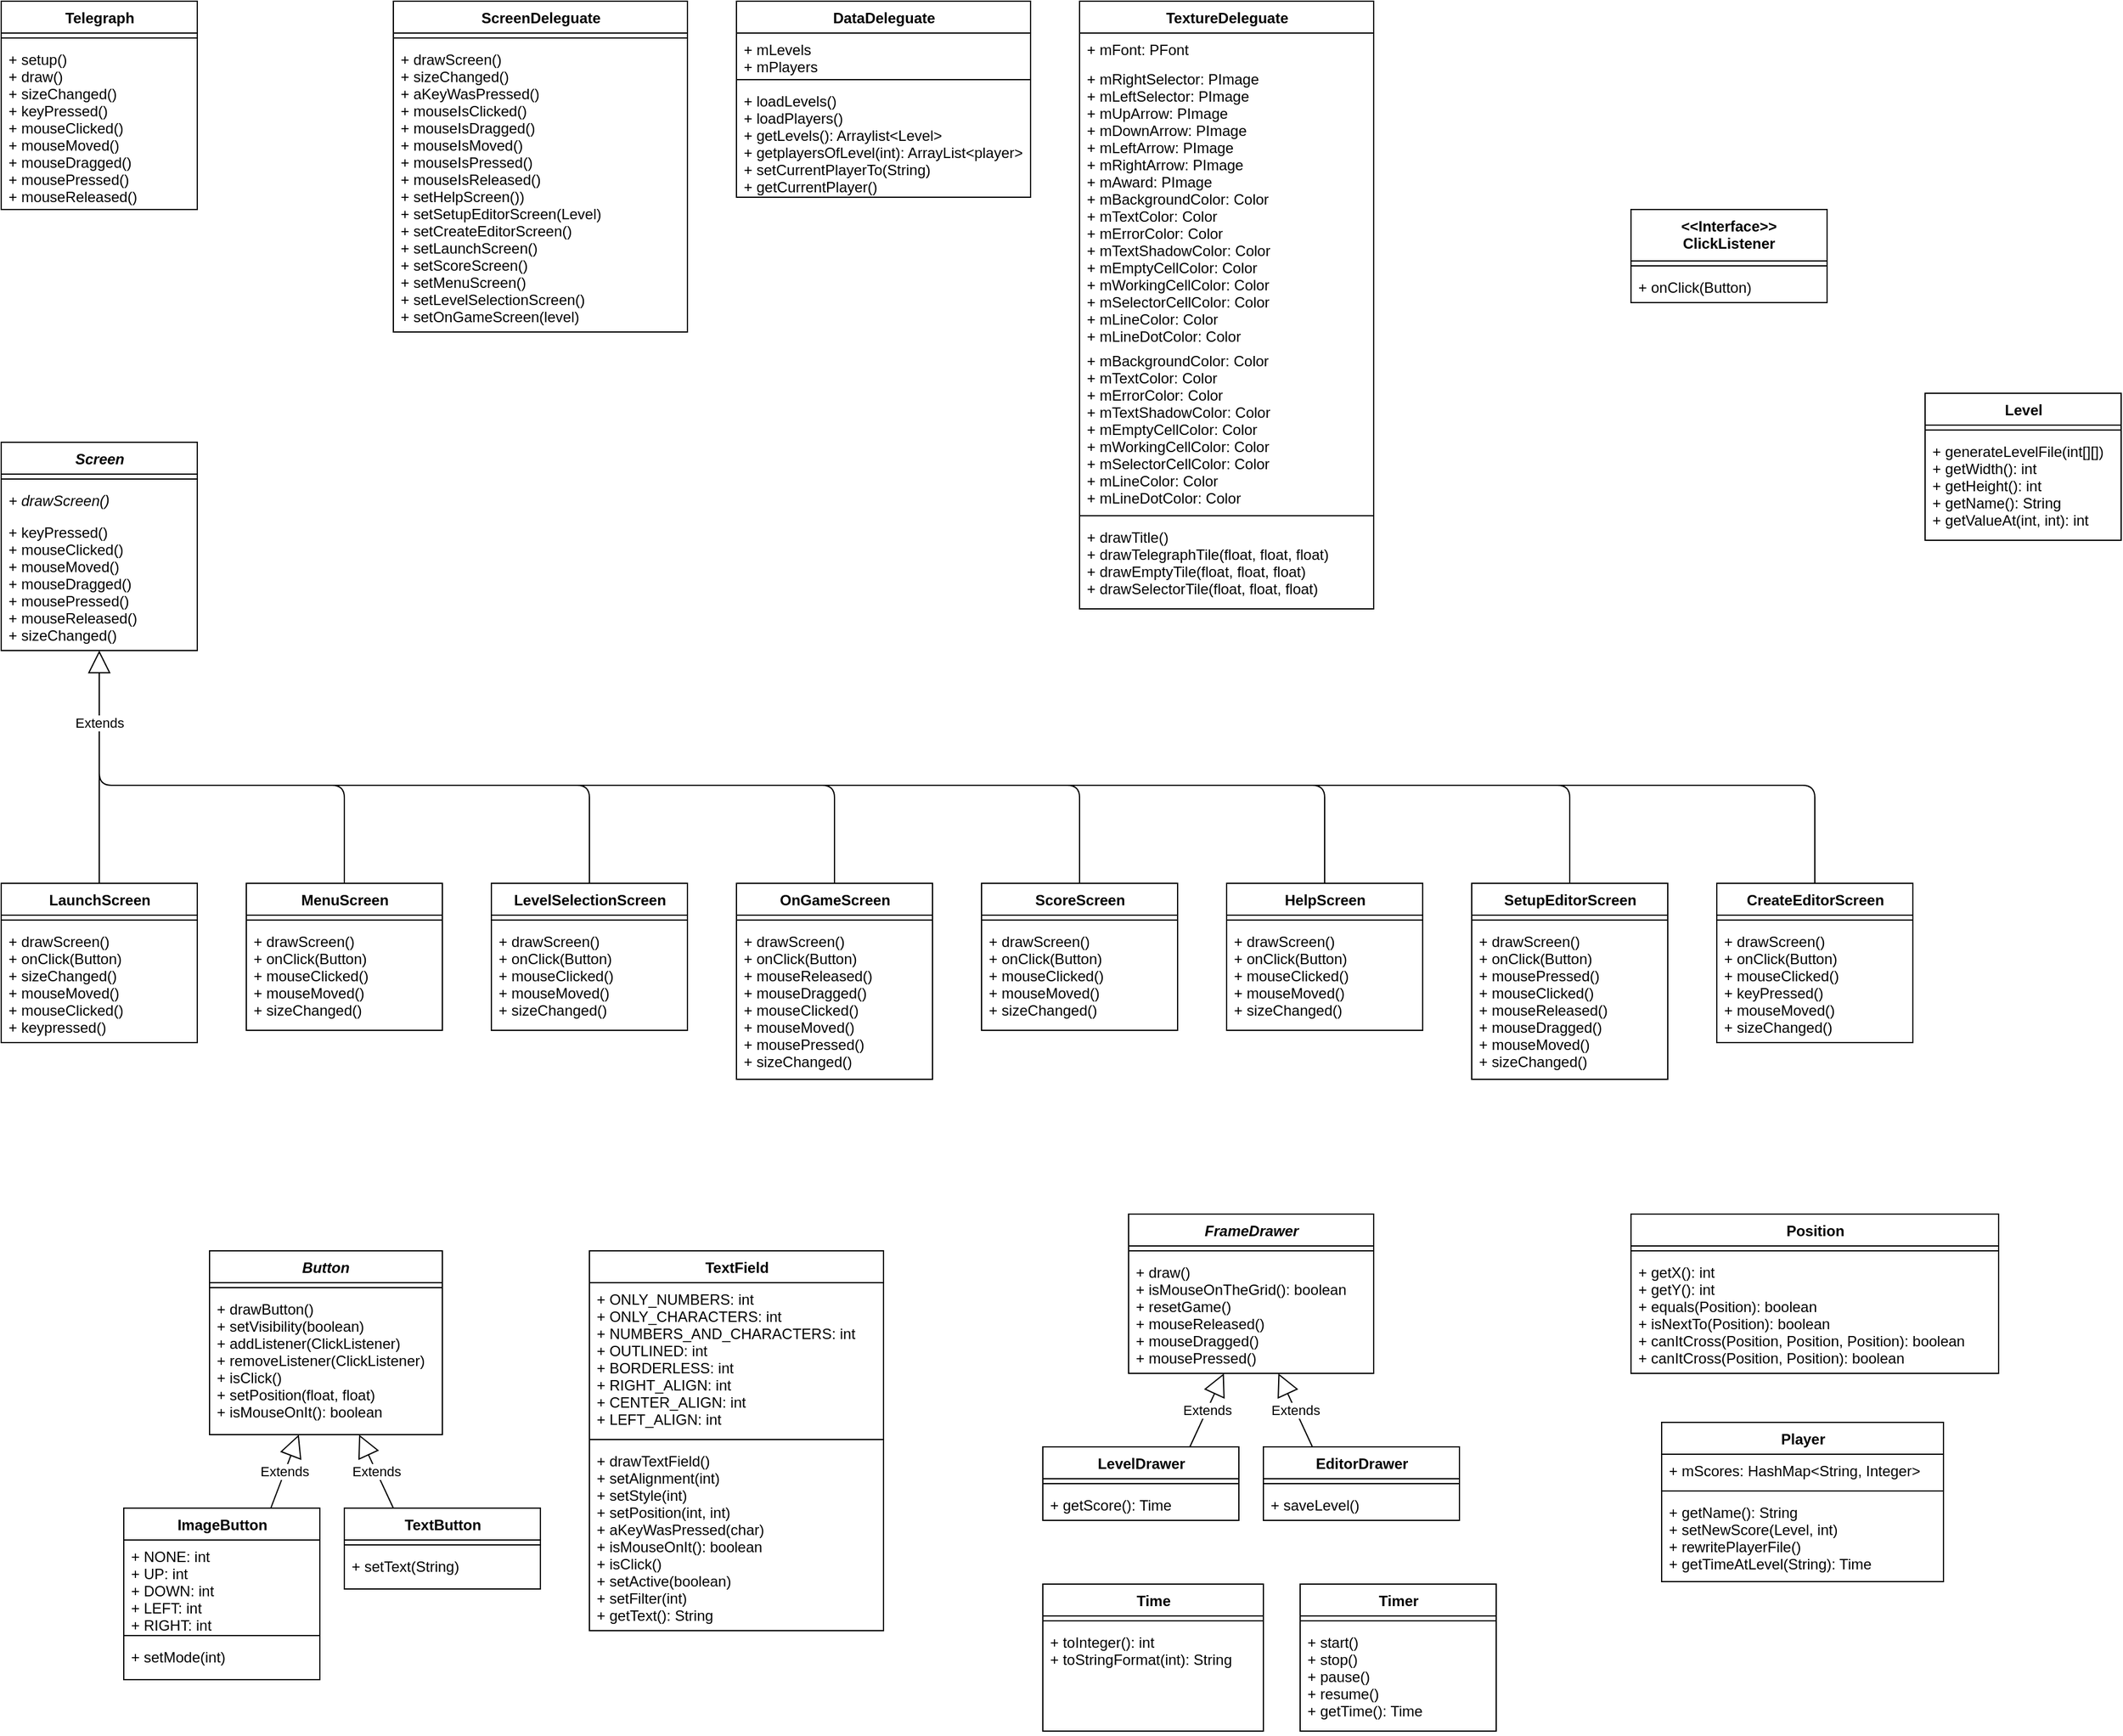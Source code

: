 <mxfile version="13.9.9" type="device"><diagram id="hDXYW0JQXmp1L1gfr8zi" name="Page-1"><mxGraphModel dx="3200" dy="1233" grid="1" gridSize="10" guides="1" tooltips="1" connect="1" arrows="1" fold="1" page="1" pageScale="1" pageWidth="1169" pageHeight="1654" math="0" shadow="0"><root><mxCell id="0"/><mxCell id="1" parent="0"/><mxCell id="KIcYWh7k9qcW6TDS45Hx-25" value="&lt;&lt;Interface&gt;&gt;&#10;ClickListener" style="swimlane;fontStyle=1;align=center;verticalAlign=top;childLayout=stackLayout;horizontal=1;startSize=42;horizontalStack=0;resizeParent=1;resizeParentMax=0;resizeLast=0;collapsible=1;marginBottom=0;shadow=0;gradientColor=none;" parent="1" vertex="1"><mxGeometry x="330" y="1050" width="160" height="76" as="geometry"><mxRectangle x="360" y="200" width="110" height="42" as="alternateBounds"/></mxGeometry></mxCell><mxCell id="KIcYWh7k9qcW6TDS45Hx-27" value="" style="line;strokeWidth=1;fillColor=none;align=left;verticalAlign=middle;spacingTop=-1;spacingLeft=3;spacingRight=3;rotatable=0;labelPosition=right;points=[];portConstraint=eastwest;" parent="KIcYWh7k9qcW6TDS45Hx-25" vertex="1"><mxGeometry y="42" width="160" height="8" as="geometry"/></mxCell><mxCell id="KIcYWh7k9qcW6TDS45Hx-28" value="+ onClick(Button)&#10;&#10;" style="text;strokeColor=none;fillColor=none;align=left;verticalAlign=top;spacingLeft=4;spacingRight=4;overflow=hidden;rotatable=0;points=[[0,0.5],[1,0.5]];portConstraint=eastwest;fontStyle=0" parent="KIcYWh7k9qcW6TDS45Hx-25" vertex="1"><mxGeometry y="50" width="160" height="26" as="geometry"/></mxCell><mxCell id="KIcYWh7k9qcW6TDS45Hx-39" value="CreateEditorScreen" style="swimlane;fontStyle=1;align=center;verticalAlign=top;childLayout=stackLayout;horizontal=1;startSize=26;horizontalStack=0;resizeParent=1;resizeParentMax=0;resizeLast=0;collapsible=1;marginBottom=0;shadow=0;gradientColor=none;html=1;" parent="1" vertex="1"><mxGeometry x="400" y="1600" width="160" height="130" as="geometry"/></mxCell><mxCell id="KIcYWh7k9qcW6TDS45Hx-41" value="" style="line;strokeWidth=1;fillColor=none;align=left;verticalAlign=middle;spacingTop=-1;spacingLeft=3;spacingRight=3;rotatable=0;labelPosition=right;points=[];portConstraint=eastwest;" parent="KIcYWh7k9qcW6TDS45Hx-39" vertex="1"><mxGeometry y="26" width="160" height="8" as="geometry"/></mxCell><mxCell id="KIcYWh7k9qcW6TDS45Hx-42" value="+ drawScreen()&#10;+ onClick(Button)&#10;+ mouseClicked()&#10;+ keyPressed()&#10;+ mouseMoved()&#10;+ sizeChanged()" style="text;strokeColor=none;fillColor=none;align=left;verticalAlign=top;spacingLeft=4;spacingRight=4;overflow=hidden;rotatable=0;points=[[0,0.5],[1,0.5]];portConstraint=eastwest;" parent="KIcYWh7k9qcW6TDS45Hx-39" vertex="1"><mxGeometry y="34" width="160" height="96" as="geometry"/></mxCell><mxCell id="KIcYWh7k9qcW6TDS45Hx-55" value="DataDeleguate" style="swimlane;fontStyle=1;align=center;verticalAlign=top;childLayout=stackLayout;horizontal=1;startSize=26;horizontalStack=0;resizeParent=1;resizeParentMax=0;resizeLast=0;collapsible=1;marginBottom=0;shadow=0;gradientColor=none;html=1;" parent="1" vertex="1"><mxGeometry x="-400" y="880" width="240" height="160" as="geometry"/></mxCell><mxCell id="KIcYWh7k9qcW6TDS45Hx-56" value="+ mLevels&#10;+ mPlayers" style="text;strokeColor=none;fillColor=none;align=left;verticalAlign=top;spacingLeft=4;spacingRight=4;overflow=hidden;rotatable=0;points=[[0,0.5],[1,0.5]];portConstraint=eastwest;" parent="KIcYWh7k9qcW6TDS45Hx-55" vertex="1"><mxGeometry y="26" width="240" height="34" as="geometry"/></mxCell><mxCell id="KIcYWh7k9qcW6TDS45Hx-57" value="" style="line;strokeWidth=1;fillColor=none;align=left;verticalAlign=middle;spacingTop=-1;spacingLeft=3;spacingRight=3;rotatable=0;labelPosition=right;points=[];portConstraint=eastwest;" parent="KIcYWh7k9qcW6TDS45Hx-55" vertex="1"><mxGeometry y="60" width="240" height="8" as="geometry"/></mxCell><mxCell id="KIcYWh7k9qcW6TDS45Hx-58" value="+ loadLevels()&#10;+ loadPlayers()&#10;+ getLevels(): Arraylist&lt;Level&gt;&#10;+ getplayersOfLevel(int): ArrayList&lt;player&gt;&#10;+ setCurrentPlayerTo(String)&#10;+ getCurrentPlayer()&#10;" style="text;strokeColor=none;fillColor=none;align=left;verticalAlign=top;spacingLeft=4;spacingRight=4;overflow=hidden;rotatable=0;points=[[0,0.5],[1,0.5]];portConstraint=eastwest;" parent="KIcYWh7k9qcW6TDS45Hx-55" vertex="1"><mxGeometry y="68" width="240" height="92" as="geometry"/></mxCell><mxCell id="KIcYWh7k9qcW6TDS45Hx-59" value="HelpScreen" style="swimlane;fontStyle=1;align=center;verticalAlign=top;childLayout=stackLayout;horizontal=1;startSize=26;horizontalStack=0;resizeParent=1;resizeParentMax=0;resizeLast=0;collapsible=1;marginBottom=0;shadow=0;gradientColor=none;html=1;" parent="1" vertex="1"><mxGeometry y="1600" width="160" height="120" as="geometry"/></mxCell><mxCell id="KIcYWh7k9qcW6TDS45Hx-61" value="" style="line;strokeWidth=1;fillColor=none;align=left;verticalAlign=middle;spacingTop=-1;spacingLeft=3;spacingRight=3;rotatable=0;labelPosition=right;points=[];portConstraint=eastwest;" parent="KIcYWh7k9qcW6TDS45Hx-59" vertex="1"><mxGeometry y="26" width="160" height="8" as="geometry"/></mxCell><mxCell id="KIcYWh7k9qcW6TDS45Hx-62" value="+ drawScreen()&#10;+ onClick(Button)&#10;+ mouseClicked()&#10;+ mouseMoved()&#10;+ sizeChanged()" style="text;strokeColor=none;fillColor=none;align=left;verticalAlign=top;spacingLeft=4;spacingRight=4;overflow=hidden;rotatable=0;points=[[0,0.5],[1,0.5]];portConstraint=eastwest;" parent="KIcYWh7k9qcW6TDS45Hx-59" vertex="1"><mxGeometry y="34" width="160" height="86" as="geometry"/></mxCell><mxCell id="KIcYWh7k9qcW6TDS45Hx-63" value="LaunchScreen" style="swimlane;fontStyle=1;align=center;verticalAlign=top;childLayout=stackLayout;horizontal=1;startSize=26;horizontalStack=0;resizeParent=1;resizeParentMax=0;resizeLast=0;collapsible=1;marginBottom=0;shadow=0;gradientColor=none;html=1;" parent="1" vertex="1"><mxGeometry x="-1000" y="1600" width="160" height="130" as="geometry"/></mxCell><mxCell id="KIcYWh7k9qcW6TDS45Hx-65" value="" style="line;strokeWidth=1;fillColor=none;align=left;verticalAlign=middle;spacingTop=-1;spacingLeft=3;spacingRight=3;rotatable=0;labelPosition=right;points=[];portConstraint=eastwest;" parent="KIcYWh7k9qcW6TDS45Hx-63" vertex="1"><mxGeometry y="26" width="160" height="8" as="geometry"/></mxCell><mxCell id="KIcYWh7k9qcW6TDS45Hx-66" value="+ drawScreen()&#10;+ onClick(Button)&#10;+ sizeChanged()&#10;+ mouseMoved()&#10;+ mouseClicked()&#10;+ keypressed()&#10;&#10;" style="text;strokeColor=none;fillColor=none;align=left;verticalAlign=top;spacingLeft=4;spacingRight=4;overflow=hidden;rotatable=0;points=[[0,0.5],[1,0.5]];portConstraint=eastwest;" parent="KIcYWh7k9qcW6TDS45Hx-63" vertex="1"><mxGeometry y="34" width="160" height="96" as="geometry"/></mxCell><mxCell id="KIcYWh7k9qcW6TDS45Hx-69" value="Level" style="swimlane;fontStyle=1;align=center;verticalAlign=top;childLayout=stackLayout;horizontal=1;startSize=26;horizontalStack=0;resizeParent=1;resizeParentMax=0;resizeLast=0;collapsible=1;marginBottom=0;shadow=0;gradientColor=none;html=1;" parent="1" vertex="1"><mxGeometry x="570" y="1200" width="160" height="120" as="geometry"/></mxCell><mxCell id="KIcYWh7k9qcW6TDS45Hx-71" value="" style="line;strokeWidth=1;fillColor=none;align=left;verticalAlign=middle;spacingTop=-1;spacingLeft=3;spacingRight=3;rotatable=0;labelPosition=right;points=[];portConstraint=eastwest;" parent="KIcYWh7k9qcW6TDS45Hx-69" vertex="1"><mxGeometry y="26" width="160" height="8" as="geometry"/></mxCell><mxCell id="KIcYWh7k9qcW6TDS45Hx-72" value="+ generateLevelFile(int[][])&#10;+ getWidth(): int&#10;+ getHeight(): int&#10;+ getName(): String&#10;+ getValueAt(int, int): int&#10;" style="text;strokeColor=none;fillColor=none;align=left;verticalAlign=top;spacingLeft=4;spacingRight=4;overflow=hidden;rotatable=0;points=[[0,0.5],[1,0.5]];portConstraint=eastwest;" parent="KIcYWh7k9qcW6TDS45Hx-69" vertex="1"><mxGeometry y="34" width="160" height="86" as="geometry"/></mxCell><mxCell id="KIcYWh7k9qcW6TDS45Hx-91" value="LevelSelectionScreen" style="swimlane;fontStyle=1;align=center;verticalAlign=top;childLayout=stackLayout;horizontal=1;startSize=26;horizontalStack=0;resizeParent=1;resizeParentMax=0;resizeLast=0;collapsible=1;marginBottom=0;shadow=0;gradientColor=none;html=1;" parent="1" vertex="1"><mxGeometry x="-600" y="1600" width="160" height="120" as="geometry"/></mxCell><mxCell id="KIcYWh7k9qcW6TDS45Hx-93" value="" style="line;strokeWidth=1;fillColor=none;align=left;verticalAlign=middle;spacingTop=-1;spacingLeft=3;spacingRight=3;rotatable=0;labelPosition=right;points=[];portConstraint=eastwest;" parent="KIcYWh7k9qcW6TDS45Hx-91" vertex="1"><mxGeometry y="26" width="160" height="8" as="geometry"/></mxCell><mxCell id="KIcYWh7k9qcW6TDS45Hx-94" value="+ drawScreen()&#10;+ onClick(Button)&#10;+ mouseClicked()&#10;+ mouseMoved()&#10;+ sizeChanged()" style="text;strokeColor=none;fillColor=none;align=left;verticalAlign=top;spacingLeft=4;spacingRight=4;overflow=hidden;rotatable=0;points=[[0,0.5],[1,0.5]];portConstraint=eastwest;" parent="KIcYWh7k9qcW6TDS45Hx-91" vertex="1"><mxGeometry y="34" width="160" height="86" as="geometry"/></mxCell><mxCell id="KIcYWh7k9qcW6TDS45Hx-95" value="MenuScreen" style="swimlane;fontStyle=1;align=center;verticalAlign=top;childLayout=stackLayout;horizontal=1;startSize=26;horizontalStack=0;resizeParent=1;resizeParentMax=0;resizeLast=0;collapsible=1;marginBottom=0;shadow=0;gradientColor=none;html=1;" parent="1" vertex="1"><mxGeometry x="-800" y="1600" width="160" height="120" as="geometry"/></mxCell><mxCell id="KIcYWh7k9qcW6TDS45Hx-97" value="" style="line;strokeWidth=1;fillColor=none;align=left;verticalAlign=middle;spacingTop=-1;spacingLeft=3;spacingRight=3;rotatable=0;labelPosition=right;points=[];portConstraint=eastwest;" parent="KIcYWh7k9qcW6TDS45Hx-95" vertex="1"><mxGeometry y="26" width="160" height="8" as="geometry"/></mxCell><mxCell id="KIcYWh7k9qcW6TDS45Hx-98" value="+ drawScreen()&#10;+ onClick(Button)&#10;+ mouseClicked()&#10;+ mouseMoved()&#10;+ sizeChanged()" style="text;strokeColor=none;fillColor=none;align=left;verticalAlign=top;spacingLeft=4;spacingRight=4;overflow=hidden;rotatable=0;points=[[0,0.5],[1,0.5]];portConstraint=eastwest;" parent="KIcYWh7k9qcW6TDS45Hx-95" vertex="1"><mxGeometry y="34" width="160" height="86" as="geometry"/></mxCell><mxCell id="KIcYWh7k9qcW6TDS45Hx-99" value="OnGameScreen" style="swimlane;fontStyle=1;align=center;verticalAlign=top;childLayout=stackLayout;horizontal=1;startSize=26;horizontalStack=0;resizeParent=1;resizeParentMax=0;resizeLast=0;collapsible=1;marginBottom=0;shadow=0;gradientColor=none;html=1;" parent="1" vertex="1"><mxGeometry x="-400" y="1600" width="160" height="160" as="geometry"/></mxCell><mxCell id="KIcYWh7k9qcW6TDS45Hx-101" value="" style="line;strokeWidth=1;fillColor=none;align=left;verticalAlign=middle;spacingTop=-1;spacingLeft=3;spacingRight=3;rotatable=0;labelPosition=right;points=[];portConstraint=eastwest;" parent="KIcYWh7k9qcW6TDS45Hx-99" vertex="1"><mxGeometry y="26" width="160" height="8" as="geometry"/></mxCell><mxCell id="KIcYWh7k9qcW6TDS45Hx-102" value="+ drawScreen()&#10;+ onClick(Button)&#10;+ mouseReleased()&#10;+ mouseDragged()&#10;+ mouseClicked()&#10;+ mouseMoved()&#10;+ mousePressed()&#10;+ sizeChanged()" style="text;strokeColor=none;fillColor=none;align=left;verticalAlign=top;spacingLeft=4;spacingRight=4;overflow=hidden;rotatable=0;points=[[0,0.5],[1,0.5]];portConstraint=eastwest;" parent="KIcYWh7k9qcW6TDS45Hx-99" vertex="1"><mxGeometry y="34" width="160" height="126" as="geometry"/></mxCell><mxCell id="KIcYWh7k9qcW6TDS45Hx-103" value="Player" style="swimlane;fontStyle=1;align=center;verticalAlign=top;childLayout=stackLayout;horizontal=1;startSize=26;horizontalStack=0;resizeParent=1;resizeParentMax=0;resizeLast=0;collapsible=1;marginBottom=0;shadow=0;gradientColor=none;html=1;" parent="1" vertex="1"><mxGeometry x="355" y="2040" width="230" height="130" as="geometry"/></mxCell><mxCell id="KIcYWh7k9qcW6TDS45Hx-104" value="+ mScores: HashMap&lt;String, Integer&gt;" style="text;strokeColor=none;fillColor=none;align=left;verticalAlign=top;spacingLeft=4;spacingRight=4;overflow=hidden;rotatable=0;points=[[0,0.5],[1,0.5]];portConstraint=eastwest;" parent="KIcYWh7k9qcW6TDS45Hx-103" vertex="1"><mxGeometry y="26" width="230" height="26" as="geometry"/></mxCell><mxCell id="KIcYWh7k9qcW6TDS45Hx-105" value="" style="line;strokeWidth=1;fillColor=none;align=left;verticalAlign=middle;spacingTop=-1;spacingLeft=3;spacingRight=3;rotatable=0;labelPosition=right;points=[];portConstraint=eastwest;" parent="KIcYWh7k9qcW6TDS45Hx-103" vertex="1"><mxGeometry y="52" width="230" height="8" as="geometry"/></mxCell><mxCell id="KIcYWh7k9qcW6TDS45Hx-106" value="+ getName(): String&#10;+ setNewScore(Level, int)&#10;+ rewritePlayerFile()&#10;+ getTimeAtLevel(String): Time" style="text;strokeColor=none;fillColor=none;align=left;verticalAlign=top;spacingLeft=4;spacingRight=4;overflow=hidden;rotatable=0;points=[[0,0.5],[1,0.5]];portConstraint=eastwest;" parent="KIcYWh7k9qcW6TDS45Hx-103" vertex="1"><mxGeometry y="60" width="230" height="70" as="geometry"/></mxCell><mxCell id="KIcYWh7k9qcW6TDS45Hx-107" value="Position" style="swimlane;fontStyle=1;align=center;verticalAlign=top;childLayout=stackLayout;horizontal=1;startSize=26;horizontalStack=0;resizeParent=1;resizeParentMax=0;resizeLast=0;collapsible=1;marginBottom=0;shadow=0;gradientColor=none;html=1;" parent="1" vertex="1"><mxGeometry x="330" y="1870" width="300" height="130" as="geometry"/></mxCell><mxCell id="KIcYWh7k9qcW6TDS45Hx-109" value="" style="line;strokeWidth=1;fillColor=none;align=left;verticalAlign=middle;spacingTop=-1;spacingLeft=3;spacingRight=3;rotatable=0;labelPosition=right;points=[];portConstraint=eastwest;" parent="KIcYWh7k9qcW6TDS45Hx-107" vertex="1"><mxGeometry y="26" width="300" height="8" as="geometry"/></mxCell><mxCell id="KIcYWh7k9qcW6TDS45Hx-110" value="+ getX(): int&#10;+ getY(): int&#10;+ equals(Position): boolean&#10;+ isNextTo(Position): boolean&#10;+ canItCross(Position, Position, Position): boolean&#10;+ canItCross(Position, Position): boolean&#10;" style="text;strokeColor=none;fillColor=none;align=left;verticalAlign=top;spacingLeft=4;spacingRight=4;overflow=hidden;rotatable=0;points=[[0,0.5],[1,0.5]];portConstraint=eastwest;" parent="KIcYWh7k9qcW6TDS45Hx-107" vertex="1"><mxGeometry y="34" width="300" height="96" as="geometry"/></mxCell><mxCell id="KIcYWh7k9qcW6TDS45Hx-111" value="ScoreScreen" style="swimlane;fontStyle=1;align=center;verticalAlign=top;childLayout=stackLayout;horizontal=1;startSize=26;horizontalStack=0;resizeParent=1;resizeParentMax=0;resizeLast=0;collapsible=1;marginBottom=0;shadow=0;gradientColor=none;html=1;" parent="1" vertex="1"><mxGeometry x="-200" y="1600" width="160" height="120" as="geometry"/></mxCell><mxCell id="KIcYWh7k9qcW6TDS45Hx-113" value="" style="line;strokeWidth=1;fillColor=none;align=left;verticalAlign=middle;spacingTop=-1;spacingLeft=3;spacingRight=3;rotatable=0;labelPosition=right;points=[];portConstraint=eastwest;" parent="KIcYWh7k9qcW6TDS45Hx-111" vertex="1"><mxGeometry y="26" width="160" height="8" as="geometry"/></mxCell><mxCell id="KIcYWh7k9qcW6TDS45Hx-114" value="+ drawScreen()&#10;+ onClick(Button)&#10;+ mouseClicked()&#10;+ mouseMoved()&#10;+ sizeChanged()" style="text;strokeColor=none;fillColor=none;align=left;verticalAlign=top;spacingLeft=4;spacingRight=4;overflow=hidden;rotatable=0;points=[[0,0.5],[1,0.5]];portConstraint=eastwest;" parent="KIcYWh7k9qcW6TDS45Hx-111" vertex="1"><mxGeometry y="34" width="160" height="86" as="geometry"/></mxCell><mxCell id="KIcYWh7k9qcW6TDS45Hx-115" value="&lt;i&gt;Screen&lt;/i&gt;" style="swimlane;fontStyle=1;align=center;verticalAlign=top;childLayout=stackLayout;horizontal=1;startSize=26;horizontalStack=0;resizeParent=1;resizeParentMax=0;resizeLast=0;collapsible=1;marginBottom=0;shadow=0;gradientColor=none;html=1;" parent="1" vertex="1"><mxGeometry x="-1000" y="1240" width="160" height="170" as="geometry"><mxRectangle x="-1000" y="1120" width="70" height="26" as="alternateBounds"/></mxGeometry></mxCell><mxCell id="KIcYWh7k9qcW6TDS45Hx-117" value="" style="line;strokeWidth=1;fillColor=none;align=left;verticalAlign=middle;spacingTop=-1;spacingLeft=3;spacingRight=3;rotatable=0;labelPosition=right;points=[];portConstraint=eastwest;" parent="KIcYWh7k9qcW6TDS45Hx-115" vertex="1"><mxGeometry y="26" width="160" height="8" as="geometry"/></mxCell><mxCell id="KIcYWh7k9qcW6TDS45Hx-118" value="+ drawScreen()" style="text;strokeColor=none;fillColor=none;align=left;verticalAlign=top;spacingLeft=4;spacingRight=4;overflow=hidden;rotatable=0;points=[[0,0.5],[1,0.5]];portConstraint=eastwest;fontStyle=2" parent="KIcYWh7k9qcW6TDS45Hx-115" vertex="1"><mxGeometry y="34" width="160" height="26" as="geometry"/></mxCell><mxCell id="KIcYWh7k9qcW6TDS45Hx-122" value="+ keyPressed()&#10;+ mouseClicked()&#10;+ mouseMoved()&#10;+ mouseDragged()&#10;+ mousePressed()&#10;+ mouseReleased()&#10;+ sizeChanged()" style="text;strokeColor=none;fillColor=none;align=left;verticalAlign=top;spacingLeft=4;spacingRight=4;overflow=hidden;rotatable=0;points=[[0,0.5],[1,0.5]];portConstraint=eastwest;" parent="KIcYWh7k9qcW6TDS45Hx-115" vertex="1"><mxGeometry y="60" width="160" height="110" as="geometry"/></mxCell><mxCell id="KIcYWh7k9qcW6TDS45Hx-123" value="ScreenDeleguate" style="swimlane;fontStyle=1;align=center;verticalAlign=top;childLayout=stackLayout;horizontal=1;startSize=26;horizontalStack=0;resizeParent=1;resizeParentMax=0;resizeLast=0;collapsible=1;marginBottom=0;shadow=0;gradientColor=none;html=1;" parent="1" vertex="1"><mxGeometry x="-680" y="880" width="240" height="270" as="geometry"/></mxCell><mxCell id="KIcYWh7k9qcW6TDS45Hx-125" value="" style="line;strokeWidth=1;fillColor=none;align=left;verticalAlign=middle;spacingTop=-1;spacingLeft=3;spacingRight=3;rotatable=0;labelPosition=right;points=[];portConstraint=eastwest;" parent="KIcYWh7k9qcW6TDS45Hx-123" vertex="1"><mxGeometry y="26" width="240" height="8" as="geometry"/></mxCell><mxCell id="KIcYWh7k9qcW6TDS45Hx-126" value="+ drawScreen()&#10;+ sizeChanged()&#10;+ aKeyWasPressed()&#10;+ mouseIsClicked()&#10;+ mouseIsDragged()&#10;+ mouseIsMoved()&#10;+ mouseIsPressed()&#10;+ mouseIsReleased()&#10;+ setHelpScreen())&#10;+ setSetupEditorScreen(Level)&#10;+ setCreateEditorScreen()&#10;+ setLaunchScreen()&#10;+ setScoreScreen()&#10;+ setMenuScreen()&#10;+ setLevelSelectionScreen()&#10;+ setOnGameScreen(level)&#10;" style="text;strokeColor=none;fillColor=none;align=left;verticalAlign=top;spacingLeft=4;spacingRight=4;overflow=hidden;rotatable=0;points=[[0,0.5],[1,0.5]];portConstraint=eastwest;" parent="KIcYWh7k9qcW6TDS45Hx-123" vertex="1"><mxGeometry y="34" width="240" height="236" as="geometry"/></mxCell><mxCell id="KIcYWh7k9qcW6TDS45Hx-127" value="SetupEditorScreen" style="swimlane;fontStyle=1;align=center;verticalAlign=top;childLayout=stackLayout;horizontal=1;startSize=26;horizontalStack=0;resizeParent=1;resizeParentMax=0;resizeLast=0;collapsible=1;marginBottom=0;shadow=0;gradientColor=none;html=1;" parent="1" vertex="1"><mxGeometry x="200" y="1600" width="160" height="160" as="geometry"/></mxCell><mxCell id="KIcYWh7k9qcW6TDS45Hx-129" value="" style="line;strokeWidth=1;fillColor=none;align=left;verticalAlign=middle;spacingTop=-1;spacingLeft=3;spacingRight=3;rotatable=0;labelPosition=right;points=[];portConstraint=eastwest;" parent="KIcYWh7k9qcW6TDS45Hx-127" vertex="1"><mxGeometry y="26" width="160" height="8" as="geometry"/></mxCell><mxCell id="KIcYWh7k9qcW6TDS45Hx-130" value="+ drawScreen()&#10;+ onClick(Button)&#10;+ mousePressed()&#10;+ mouseClicked()&#10;+ mouseReleased()&#10;+ mouseDragged()&#10;+ mouseMoved()&#10;+ sizeChanged()" style="text;strokeColor=none;fillColor=none;align=left;verticalAlign=top;spacingLeft=4;spacingRight=4;overflow=hidden;rotatable=0;points=[[0,0.5],[1,0.5]];portConstraint=eastwest;" parent="KIcYWh7k9qcW6TDS45Hx-127" vertex="1"><mxGeometry y="34" width="160" height="126" as="geometry"/></mxCell><mxCell id="KIcYWh7k9qcW6TDS45Hx-131" value="Telegraph" style="swimlane;fontStyle=1;align=center;verticalAlign=top;childLayout=stackLayout;horizontal=1;startSize=26;horizontalStack=0;resizeParent=1;resizeParentMax=0;resizeLast=0;collapsible=1;marginBottom=0;shadow=0;gradientColor=none;html=1;" parent="1" vertex="1"><mxGeometry x="-1000" y="880" width="160" height="170" as="geometry"/></mxCell><mxCell id="KIcYWh7k9qcW6TDS45Hx-133" value="" style="line;strokeWidth=1;fillColor=none;align=left;verticalAlign=middle;spacingTop=-1;spacingLeft=3;spacingRight=3;rotatable=0;labelPosition=right;points=[];portConstraint=eastwest;" parent="KIcYWh7k9qcW6TDS45Hx-131" vertex="1"><mxGeometry y="26" width="160" height="8" as="geometry"/></mxCell><mxCell id="KIcYWh7k9qcW6TDS45Hx-134" value="+ setup()&#10;+ draw()&#10;+ sizeChanged()&#10;+ keyPressed()&#10;+ mouseClicked()&#10;+ mouseMoved()&#10;+ mouseDragged()&#10;+ mousePressed()&#10;+ mouseReleased()" style="text;strokeColor=none;fillColor=none;align=left;verticalAlign=top;spacingLeft=4;spacingRight=4;overflow=hidden;rotatable=0;points=[[0,0.5],[1,0.5]];portConstraint=eastwest;" parent="KIcYWh7k9qcW6TDS45Hx-131" vertex="1"><mxGeometry y="34" width="160" height="136" as="geometry"/></mxCell><mxCell id="KIcYWh7k9qcW6TDS45Hx-135" value="TextField" style="swimlane;fontStyle=1;align=center;verticalAlign=top;childLayout=stackLayout;horizontal=1;startSize=26;horizontalStack=0;resizeParent=1;resizeParentMax=0;resizeLast=0;collapsible=1;marginBottom=0;shadow=0;gradientColor=none;html=1;" parent="1" vertex="1"><mxGeometry x="-520" y="1900" width="240" height="310" as="geometry"/></mxCell><mxCell id="KIcYWh7k9qcW6TDS45Hx-136" value="+ ONLY_NUMBERS: int&#10;+ ONLY_CHARACTERS: int&#10;+ NUMBERS_AND_CHARACTERS: int&#10;+ OUTLINED: int&#10;+ BORDERLESS: int&#10;+ RIGHT_ALIGN: int&#10;+ CENTER_ALIGN: int&#10;+ LEFT_ALIGN: int" style="text;strokeColor=none;fillColor=none;align=left;verticalAlign=top;spacingLeft=4;spacingRight=4;overflow=hidden;rotatable=0;points=[[0,0.5],[1,0.5]];portConstraint=eastwest;" parent="KIcYWh7k9qcW6TDS45Hx-135" vertex="1"><mxGeometry y="26" width="240" height="124" as="geometry"/></mxCell><mxCell id="KIcYWh7k9qcW6TDS45Hx-137" value="" style="line;strokeWidth=1;fillColor=none;align=left;verticalAlign=middle;spacingTop=-1;spacingLeft=3;spacingRight=3;rotatable=0;labelPosition=right;points=[];portConstraint=eastwest;" parent="KIcYWh7k9qcW6TDS45Hx-135" vertex="1"><mxGeometry y="150" width="240" height="8" as="geometry"/></mxCell><mxCell id="KIcYWh7k9qcW6TDS45Hx-138" value="+ drawTextField()&#10;+ setAlignment(int)&#10;+ setStyle(int)&#10;+ setPosition(int, int)&#10;+ aKeyWasPressed(char)&#10;+ isMouseOnIt(): boolean&#10;+ isClick()&#10;+ setActive(boolean)&#10;+ setFilter(int)&#10;+ getText(): String&#10;&#10;" style="text;strokeColor=none;fillColor=none;align=left;verticalAlign=top;spacingLeft=4;spacingRight=4;overflow=hidden;rotatable=0;points=[[0,0.5],[1,0.5]];portConstraint=eastwest;" parent="KIcYWh7k9qcW6TDS45Hx-135" vertex="1"><mxGeometry y="158" width="240" height="152" as="geometry"/></mxCell><mxCell id="KIcYWh7k9qcW6TDS45Hx-139" value="TextureDeleguate" style="swimlane;fontStyle=1;align=center;verticalAlign=top;childLayout=stackLayout;horizontal=1;startSize=26;horizontalStack=0;resizeParent=1;resizeParentMax=0;resizeLast=0;collapsible=1;marginBottom=0;shadow=0;gradientColor=none;html=1;" parent="1" vertex="1"><mxGeometry x="-120" y="880" width="240" height="496" as="geometry"/></mxCell><mxCell id="KIcYWh7k9qcW6TDS45Hx-140" value="+ mFont: PFont" style="text;strokeColor=none;fillColor=none;align=left;verticalAlign=top;spacingLeft=4;spacingRight=4;overflow=hidden;rotatable=0;points=[[0,0.5],[1,0.5]];portConstraint=eastwest;" parent="KIcYWh7k9qcW6TDS45Hx-139" vertex="1"><mxGeometry y="26" width="240" height="24" as="geometry"/></mxCell><mxCell id="KIcYWh7k9qcW6TDS45Hx-143" value="+ mRightSelector: PImage&#10;+ mLeftSelector: PImage&#10;+ mUpArrow: PImage&#10;+ mDownArrow: PImage&#10;+ mLeftArrow: PImage&#10;+ mRightArrow: PImage&#10;+ mAward: PImage&#10;+ mBackgroundColor: Color&#10;+ mTextColor: Color&#10;+ mErrorColor: Color&#10;+ mTextShadowColor: Color&#10;+ mEmptyCellColor: Color&#10;+ mWorkingCellColor: Color&#10;+ mSelectorCellColor: Color&#10;+ mLineColor: Color&#10;+ mLineDotColor: Color" style="text;strokeColor=none;fillColor=none;align=left;verticalAlign=top;spacingLeft=4;spacingRight=4;overflow=hidden;rotatable=0;points=[[0,0.5],[1,0.5]];portConstraint=eastwest;" parent="KIcYWh7k9qcW6TDS45Hx-139" vertex="1"><mxGeometry y="50" width="240" height="230" as="geometry"/></mxCell><mxCell id="KIcYWh7k9qcW6TDS45Hx-144" value="+ mBackgroundColor: Color&#10;+ mTextColor: Color&#10;+ mErrorColor: Color&#10;+ mTextShadowColor: Color&#10;+ mEmptyCellColor: Color&#10;+ mWorkingCellColor: Color&#10;+ mSelectorCellColor: Color&#10;+ mLineColor: Color&#10;+ mLineDotColor: Color" style="text;strokeColor=none;fillColor=none;align=left;verticalAlign=top;spacingLeft=4;spacingRight=4;overflow=hidden;rotatable=0;points=[[0,0.5],[1,0.5]];portConstraint=eastwest;" parent="KIcYWh7k9qcW6TDS45Hx-139" vertex="1"><mxGeometry y="280" width="240" height="136" as="geometry"/></mxCell><mxCell id="KIcYWh7k9qcW6TDS45Hx-141" value="" style="line;strokeWidth=1;fillColor=none;align=left;verticalAlign=middle;spacingTop=-1;spacingLeft=3;spacingRight=3;rotatable=0;labelPosition=right;points=[];portConstraint=eastwest;" parent="KIcYWh7k9qcW6TDS45Hx-139" vertex="1"><mxGeometry y="416" width="240" height="8" as="geometry"/></mxCell><mxCell id="KIcYWh7k9qcW6TDS45Hx-142" value="+ drawTitle()&#10;+ drawTelegraphTile(float, float, float)&#10;+ drawEmptyTile(float, float, float)&#10;+ drawSelectorTile(float, float, float)" style="text;strokeColor=none;fillColor=none;align=left;verticalAlign=top;spacingLeft=4;spacingRight=4;overflow=hidden;rotatable=0;points=[[0,0.5],[1,0.5]];portConstraint=eastwest;" parent="KIcYWh7k9qcW6TDS45Hx-139" vertex="1"><mxGeometry y="424" width="240" height="72" as="geometry"/></mxCell><mxCell id="KIcYWh7k9qcW6TDS45Hx-145" value="Timer" style="swimlane;fontStyle=1;align=center;verticalAlign=top;childLayout=stackLayout;horizontal=1;startSize=26;horizontalStack=0;resizeParent=1;resizeParentMax=0;resizeLast=0;collapsible=1;marginBottom=0;shadow=0;gradientColor=none;html=1;" parent="1" vertex="1"><mxGeometry x="60" y="2172" width="160" height="120" as="geometry"/></mxCell><mxCell id="KIcYWh7k9qcW6TDS45Hx-147" value="" style="line;strokeWidth=1;fillColor=none;align=left;verticalAlign=middle;spacingTop=-1;spacingLeft=3;spacingRight=3;rotatable=0;labelPosition=right;points=[];portConstraint=eastwest;" parent="KIcYWh7k9qcW6TDS45Hx-145" vertex="1"><mxGeometry y="26" width="160" height="8" as="geometry"/></mxCell><mxCell id="KIcYWh7k9qcW6TDS45Hx-148" value="+ start()&#10;+ stop()&#10;+ pause()&#10;+ resume()&#10;+ getTime(): Time&#10;" style="text;strokeColor=none;fillColor=none;align=left;verticalAlign=top;spacingLeft=4;spacingRight=4;overflow=hidden;rotatable=0;points=[[0,0.5],[1,0.5]];portConstraint=eastwest;" parent="KIcYWh7k9qcW6TDS45Hx-145" vertex="1"><mxGeometry y="34" width="160" height="86" as="geometry"/></mxCell><mxCell id="KIcYWh7k9qcW6TDS45Hx-149" value="Time" style="swimlane;fontStyle=1;align=center;verticalAlign=top;childLayout=stackLayout;horizontal=1;startSize=26;horizontalStack=0;resizeParent=1;resizeParentMax=0;resizeLast=0;collapsible=1;marginBottom=0;shadow=0;gradientColor=none;html=1;" parent="1" vertex="1"><mxGeometry x="-150" y="2172" width="180" height="120" as="geometry"/></mxCell><mxCell id="KIcYWh7k9qcW6TDS45Hx-151" value="" style="line;strokeWidth=1;fillColor=none;align=left;verticalAlign=middle;spacingTop=-1;spacingLeft=3;spacingRight=3;rotatable=0;labelPosition=right;points=[];portConstraint=eastwest;" parent="KIcYWh7k9qcW6TDS45Hx-149" vertex="1"><mxGeometry y="26" width="180" height="8" as="geometry"/></mxCell><mxCell id="KIcYWh7k9qcW6TDS45Hx-152" value="+ toInteger(): int&#10;+ toStringFormat(int): String" style="text;strokeColor=none;fillColor=none;align=left;verticalAlign=top;spacingLeft=4;spacingRight=4;overflow=hidden;rotatable=0;points=[[0,0.5],[1,0.5]];portConstraint=eastwest;" parent="KIcYWh7k9qcW6TDS45Hx-149" vertex="1"><mxGeometry y="34" width="180" height="86" as="geometry"/></mxCell><mxCell id="KIcYWh7k9qcW6TDS45Hx-169" value="" style="group" parent="1" vertex="1" connectable="0"><mxGeometry x="-920" y="1490" width="1400" height="30" as="geometry"/></mxCell><mxCell id="KIcYWh7k9qcW6TDS45Hx-157" value="Extends" style="endArrow=block;endSize=16;endFill=0;html=1;entryX=0.5;entryY=1;entryDx=0;entryDy=0;" parent="KIcYWh7k9qcW6TDS45Hx-169" target="KIcYWh7k9qcW6TDS45Hx-115" edge="1"><mxGeometry x="0.926" width="160" relative="1" as="geometry"><mxPoint x="1400" y="110" as="sourcePoint"/><mxPoint x="-10" y="-160" as="targetPoint"/><Array as="points"><mxPoint x="1400" y="30"/><mxPoint y="30"/></Array><mxPoint as="offset"/></mxGeometry></mxCell><mxCell id="KIcYWh7k9qcW6TDS45Hx-162" value="" style="endArrow=none;html=1;" parent="KIcYWh7k9qcW6TDS45Hx-169" edge="1"><mxGeometry width="50" height="50" relative="1" as="geometry"><mxPoint x="200" y="110" as="sourcePoint"/><mxPoint x="150" y="30" as="targetPoint"/><Array as="points"><mxPoint x="200" y="30"/></Array></mxGeometry></mxCell><mxCell id="KIcYWh7k9qcW6TDS45Hx-163" value="" style="endArrow=none;html=1;" parent="KIcYWh7k9qcW6TDS45Hx-169" edge="1"><mxGeometry width="50" height="50" relative="1" as="geometry"><mxPoint x="350" y="30" as="sourcePoint"/><mxPoint x="400" y="110" as="targetPoint"/><Array as="points"><mxPoint x="400" y="30"/></Array></mxGeometry></mxCell><mxCell id="KIcYWh7k9qcW6TDS45Hx-165" value="" style="endArrow=none;html=1;" parent="KIcYWh7k9qcW6TDS45Hx-169" edge="1"><mxGeometry width="50" height="50" relative="1" as="geometry"><mxPoint x="560" y="30" as="sourcePoint"/><mxPoint x="600" y="110" as="targetPoint"/><Array as="points"><mxPoint x="600" y="30"/></Array></mxGeometry></mxCell><mxCell id="KIcYWh7k9qcW6TDS45Hx-166" value="" style="endArrow=none;html=1;" parent="KIcYWh7k9qcW6TDS45Hx-169" edge="1"><mxGeometry width="50" height="50" relative="1" as="geometry"><mxPoint x="760" y="30" as="sourcePoint"/><mxPoint x="800" y="110" as="targetPoint"/><Array as="points"><mxPoint x="800" y="30"/></Array></mxGeometry></mxCell><mxCell id="KIcYWh7k9qcW6TDS45Hx-167" value="" style="endArrow=none;html=1;" parent="KIcYWh7k9qcW6TDS45Hx-169" edge="1"><mxGeometry width="50" height="50" relative="1" as="geometry"><mxPoint x="960" y="30" as="sourcePoint"/><mxPoint x="1000" y="110" as="targetPoint"/><Array as="points"><mxPoint x="1000" y="30"/></Array></mxGeometry></mxCell><mxCell id="KIcYWh7k9qcW6TDS45Hx-168" value="" style="endArrow=none;html=1;" parent="KIcYWh7k9qcW6TDS45Hx-169" edge="1"><mxGeometry width="50" height="50" relative="1" as="geometry"><mxPoint x="1160" y="30" as="sourcePoint"/><mxPoint x="1200" y="110" as="targetPoint"/><Array as="points"><mxPoint x="1200" y="30"/></Array></mxGeometry></mxCell><mxCell id="KIcYWh7k9qcW6TDS45Hx-1" value="Button" style="swimlane;fontStyle=3;align=center;verticalAlign=top;childLayout=stackLayout;horizontal=1;startSize=26;horizontalStack=0;resizeParent=1;resizeParentMax=0;resizeLast=0;collapsible=1;marginBottom=0;" parent="1" vertex="1"><mxGeometry x="-830" y="1900" width="190" height="150" as="geometry"><mxRectangle y="300" width="70" height="26" as="alternateBounds"/></mxGeometry></mxCell><mxCell id="KIcYWh7k9qcW6TDS45Hx-3" value="" style="line;strokeWidth=1;fillColor=none;align=left;verticalAlign=middle;spacingTop=-1;spacingLeft=3;spacingRight=3;rotatable=0;labelPosition=right;points=[];portConstraint=eastwest;" parent="KIcYWh7k9qcW6TDS45Hx-1" vertex="1"><mxGeometry y="26" width="190" height="8" as="geometry"/></mxCell><mxCell id="KIcYWh7k9qcW6TDS45Hx-4" value="+ drawButton()&#10;+ setVisibility(boolean)&#10;+ addListener(ClickListener)&#10;+ removeListener(ClickListener)&#10;+ isClick()&#10;+ setPosition(float, float)&#10;+ isMouseOnIt(): boolean" style="text;strokeColor=none;fillColor=none;align=left;verticalAlign=top;spacingLeft=4;spacingRight=4;overflow=hidden;rotatable=0;points=[[0,0.5],[1,0.5]];portConstraint=eastwest;fontStyle=0" parent="KIcYWh7k9qcW6TDS45Hx-1" vertex="1"><mxGeometry y="34" width="190" height="116" as="geometry"/></mxCell><mxCell id="KIcYWh7k9qcW6TDS45Hx-29" value="ImageButton" style="swimlane;fontStyle=1;align=center;verticalAlign=top;childLayout=stackLayout;horizontal=1;startSize=26;horizontalStack=0;resizeParent=1;resizeParentMax=0;resizeLast=0;collapsible=1;marginBottom=0;shadow=0;gradientColor=none;html=1;" parent="1" vertex="1"><mxGeometry x="-900" y="2110" width="160" height="140" as="geometry"/></mxCell><mxCell id="KIcYWh7k9qcW6TDS45Hx-30" value="+ NONE: int&#10;+ UP: int&#10;+ DOWN: int&#10;+ LEFT: int&#10;+ RIGHT: int" style="text;strokeColor=none;fillColor=none;align=left;verticalAlign=top;spacingLeft=4;spacingRight=4;overflow=hidden;rotatable=0;points=[[0,0.5],[1,0.5]];portConstraint=eastwest;" parent="KIcYWh7k9qcW6TDS45Hx-29" vertex="1"><mxGeometry y="26" width="160" height="74" as="geometry"/></mxCell><mxCell id="KIcYWh7k9qcW6TDS45Hx-31" value="" style="line;strokeWidth=1;fillColor=none;align=left;verticalAlign=middle;spacingTop=-1;spacingLeft=3;spacingRight=3;rotatable=0;labelPosition=right;points=[];portConstraint=eastwest;" parent="KIcYWh7k9qcW6TDS45Hx-29" vertex="1"><mxGeometry y="100" width="160" height="8" as="geometry"/></mxCell><mxCell id="KIcYWh7k9qcW6TDS45Hx-32" value="+ setMode(int)&#10;&#10;" style="text;strokeColor=none;fillColor=none;align=left;verticalAlign=top;spacingLeft=4;spacingRight=4;overflow=hidden;rotatable=0;points=[[0,0.5],[1,0.5]];portConstraint=eastwest;" parent="KIcYWh7k9qcW6TDS45Hx-29" vertex="1"><mxGeometry y="108" width="160" height="32" as="geometry"/></mxCell><mxCell id="KIcYWh7k9qcW6TDS45Hx-33" value="TextButton" style="swimlane;fontStyle=1;align=center;verticalAlign=top;childLayout=stackLayout;horizontal=1;startSize=26;horizontalStack=0;resizeParent=1;resizeParentMax=0;resizeLast=0;collapsible=1;marginBottom=0;shadow=0;gradientColor=none;html=1;" parent="1" vertex="1"><mxGeometry x="-720" y="2110" width="160" height="66" as="geometry"/></mxCell><mxCell id="KIcYWh7k9qcW6TDS45Hx-35" value="" style="line;strokeWidth=1;fillColor=none;align=left;verticalAlign=middle;spacingTop=-1;spacingLeft=3;spacingRight=3;rotatable=0;labelPosition=right;points=[];portConstraint=eastwest;" parent="KIcYWh7k9qcW6TDS45Hx-33" vertex="1"><mxGeometry y="26" width="160" height="8" as="geometry"/></mxCell><mxCell id="KIcYWh7k9qcW6TDS45Hx-36" value="+ setText(String)" style="text;strokeColor=none;fillColor=none;align=left;verticalAlign=top;spacingLeft=4;spacingRight=4;overflow=hidden;rotatable=0;points=[[0,0.5],[1,0.5]];portConstraint=eastwest;" parent="KIcYWh7k9qcW6TDS45Hx-33" vertex="1"><mxGeometry y="34" width="160" height="32" as="geometry"/></mxCell><mxCell id="KIcYWh7k9qcW6TDS45Hx-48" value="Extends" style="endArrow=block;endSize=16;endFill=0;html=1;exitX=0.25;exitY=0;exitDx=0;exitDy=0;" parent="1" source="KIcYWh7k9qcW6TDS45Hx-33" target="KIcYWh7k9qcW6TDS45Hx-4" edge="1"><mxGeometry width="160" relative="1" as="geometry"><mxPoint x="-450" y="2300" as="sourcePoint"/><mxPoint x="-630" y="2360" as="targetPoint"/></mxGeometry></mxCell><mxCell id="KIcYWh7k9qcW6TDS45Hx-90" value="Extends" style="endArrow=block;endSize=16;endFill=0;html=1;exitX=0.75;exitY=0;exitDx=0;exitDy=0;" parent="1" source="KIcYWh7k9qcW6TDS45Hx-29" target="KIcYWh7k9qcW6TDS45Hx-4" edge="1"><mxGeometry width="160" relative="1" as="geometry"><mxPoint x="-460" y="2030" as="sourcePoint"/><mxPoint x="-300" y="2030" as="targetPoint"/></mxGeometry></mxCell><mxCell id="KIcYWh7k9qcW6TDS45Hx-87" value="" style="group" parent="1" vertex="1" connectable="0"><mxGeometry x="-150" y="1870" width="340" height="250" as="geometry"/></mxCell><mxCell id="KIcYWh7k9qcW6TDS45Hx-73" value="LevelDrawer" style="swimlane;fontStyle=1;align=center;verticalAlign=top;childLayout=stackLayout;horizontal=1;startSize=26;horizontalStack=0;resizeParent=1;resizeParentMax=0;resizeLast=0;collapsible=1;marginBottom=0;shadow=0;gradientColor=none;html=1;" parent="KIcYWh7k9qcW6TDS45Hx-87" vertex="1"><mxGeometry y="190" width="160" height="60" as="geometry"/></mxCell><mxCell id="KIcYWh7k9qcW6TDS45Hx-75" value="" style="line;strokeWidth=1;fillColor=none;align=left;verticalAlign=middle;spacingTop=-1;spacingLeft=3;spacingRight=3;rotatable=0;labelPosition=right;points=[];portConstraint=eastwest;" parent="KIcYWh7k9qcW6TDS45Hx-73" vertex="1"><mxGeometry y="26" width="160" height="8" as="geometry"/></mxCell><mxCell id="KIcYWh7k9qcW6TDS45Hx-76" value="+ getScore(): Time&#10;" style="text;strokeColor=none;fillColor=none;align=left;verticalAlign=top;spacingLeft=4;spacingRight=4;overflow=hidden;rotatable=0;points=[[0,0.5],[1,0.5]];portConstraint=eastwest;" parent="KIcYWh7k9qcW6TDS45Hx-73" vertex="1"><mxGeometry y="34" width="160" height="26" as="geometry"/></mxCell><mxCell id="KIcYWh7k9qcW6TDS45Hx-77" value="EditorDrawer" style="swimlane;fontStyle=1;align=center;verticalAlign=top;childLayout=stackLayout;horizontal=1;startSize=26;horizontalStack=0;resizeParent=1;resizeParentMax=0;resizeLast=0;collapsible=1;marginBottom=0;shadow=0;gradientColor=none;html=1;" parent="KIcYWh7k9qcW6TDS45Hx-87" vertex="1"><mxGeometry x="180" y="190" width="160" height="60" as="geometry"/></mxCell><mxCell id="KIcYWh7k9qcW6TDS45Hx-79" value="" style="line;strokeWidth=1;fillColor=none;align=left;verticalAlign=middle;spacingTop=-1;spacingLeft=3;spacingRight=3;rotatable=0;labelPosition=right;points=[];portConstraint=eastwest;" parent="KIcYWh7k9qcW6TDS45Hx-77" vertex="1"><mxGeometry y="26" width="160" height="8" as="geometry"/></mxCell><mxCell id="KIcYWh7k9qcW6TDS45Hx-80" value="+ saveLevel()&#10;" style="text;strokeColor=none;fillColor=none;align=left;verticalAlign=top;spacingLeft=4;spacingRight=4;overflow=hidden;rotatable=0;points=[[0,0.5],[1,0.5]];portConstraint=eastwest;" parent="KIcYWh7k9qcW6TDS45Hx-77" vertex="1"><mxGeometry y="34" width="160" height="26" as="geometry"/></mxCell><mxCell id="KIcYWh7k9qcW6TDS45Hx-81" value="&lt;i&gt;FrameDrawer&lt;/i&gt;" style="swimlane;fontStyle=1;align=center;verticalAlign=top;childLayout=stackLayout;horizontal=1;startSize=26;horizontalStack=0;resizeParent=1;resizeParentMax=0;resizeLast=0;collapsible=1;marginBottom=0;shadow=0;gradientColor=none;html=1;" parent="KIcYWh7k9qcW6TDS45Hx-87" vertex="1"><mxGeometry x="70" width="200" height="130" as="geometry"><mxRectangle x="70" width="110" height="26" as="alternateBounds"/></mxGeometry></mxCell><mxCell id="KIcYWh7k9qcW6TDS45Hx-83" value="" style="line;strokeWidth=1;fillColor=none;align=left;verticalAlign=middle;spacingTop=-1;spacingLeft=3;spacingRight=3;rotatable=0;labelPosition=right;points=[];portConstraint=eastwest;" parent="KIcYWh7k9qcW6TDS45Hx-81" vertex="1"><mxGeometry y="26" width="200" height="8" as="geometry"/></mxCell><mxCell id="KIcYWh7k9qcW6TDS45Hx-84" value="+ draw()&#10;+ isMouseOnTheGrid(): boolean&#10;+ resetGame()&#10;+ mouseReleased()&#10;+ mouseDragged()&#10;+ mousePressed()" style="text;strokeColor=none;fillColor=none;align=left;verticalAlign=top;spacingLeft=4;spacingRight=4;overflow=hidden;rotatable=0;points=[[0,0.5],[1,0.5]];portConstraint=eastwest;" parent="KIcYWh7k9qcW6TDS45Hx-81" vertex="1"><mxGeometry y="34" width="200" height="96" as="geometry"/></mxCell><mxCell id="KIcYWh7k9qcW6TDS45Hx-85" value="Extends" style="endArrow=block;endSize=16;endFill=0;html=1;exitX=0.75;exitY=0;exitDx=0;exitDy=0;" parent="KIcYWh7k9qcW6TDS45Hx-87" source="KIcYWh7k9qcW6TDS45Hx-73" target="KIcYWh7k9qcW6TDS45Hx-84" edge="1"><mxGeometry width="160" relative="1" as="geometry"><mxPoint x="35" y="160" as="sourcePoint"/><mxPoint x="45" y="150" as="targetPoint"/></mxGeometry></mxCell><mxCell id="KIcYWh7k9qcW6TDS45Hx-86" value="Extends" style="endArrow=block;endSize=16;endFill=0;html=1;exitX=0.25;exitY=0;exitDx=0;exitDy=0;" parent="KIcYWh7k9qcW6TDS45Hx-87" source="KIcYWh7k9qcW6TDS45Hx-77" target="KIcYWh7k9qcW6TDS45Hx-84" edge="1"><mxGeometry width="160" relative="1" as="geometry"><mxPoint x="410" y="800" as="sourcePoint"/><mxPoint x="570" y="800" as="targetPoint"/></mxGeometry></mxCell><mxCell id="KIcYWh7k9qcW6TDS45Hx-161" value="" style="endArrow=none;html=1;" parent="1" edge="1"><mxGeometry width="50" height="50" relative="1" as="geometry"><mxPoint x="-920" y="1600" as="sourcePoint"/><mxPoint x="-920" y="1490" as="targetPoint"/></mxGeometry></mxCell></root></mxGraphModel></diagram></mxfile>